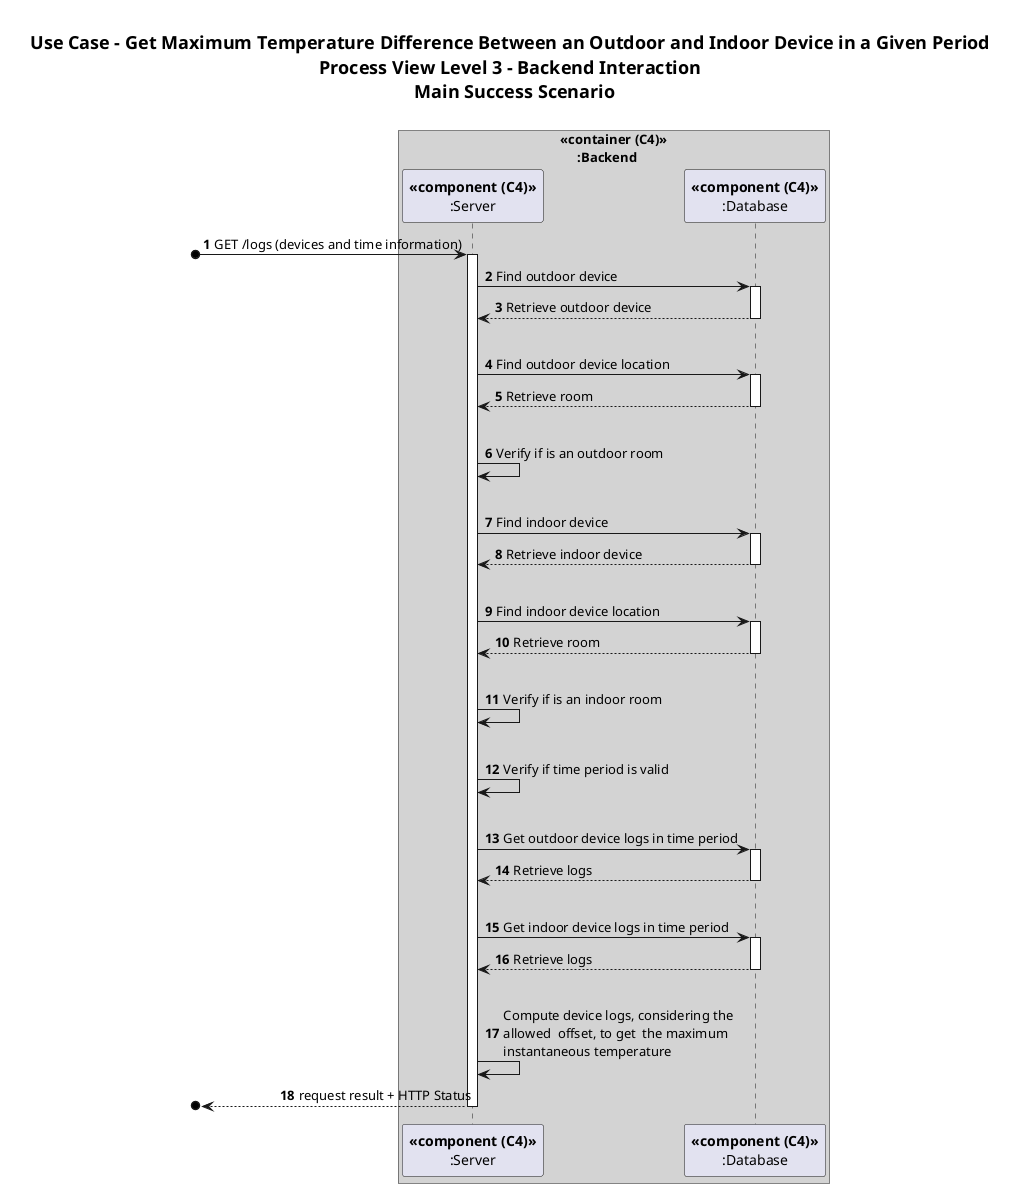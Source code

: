 @startuml
<style>
    title {
      HorizontalAlignment center
      FontSize 18
      padding 20
    }
</style>

title Use Case - Get Maximum Temperature Difference Between an Outdoor and Indoor Device in a Given Period \nProcess View Level 3 - Backend Interaction \n Main Success Scenario
autonumber

!pragma teoz true

box "<<container (C4)>>\n     :Backend" #LightGrey
  participant "**<<component (C4)>>**\n:Server" as SERVER
  participant "**<<component (C4)>>**\n:Database" as DB
end box

[o-> SERVER : GET /logs (devices and time information)
activate SERVER

SERVER -> DB: Find outdoor device
activate DB
DB --> SERVER: Retrieve outdoor device
deactivate DB
|||
SERVER -> DB: Find outdoor device location
activate DB
DB --> SERVER: Retrieve room
deactivate DB
|||
SERVER -> SERVER: Verify if is an outdoor room
|||
SERVER -> DB: Find indoor device
activate DB
DB --> SERVER: Retrieve indoor device
deactivate DB
|||
SERVER -> DB: Find indoor device location
activate DB
DB --> SERVER: Retrieve room
deactivate DB
|||
SERVER -> SERVER: Verify if is an indoor room
|||
SERVER -> SERVER : Verify if time period is valid
|||
SERVER -> DB: Get outdoor device logs in time period
activate DB
DB --> SERVER: Retrieve logs
deactivate DB
|||
SERVER -> DB: Get indoor device logs in time period
activate DB
DB --> SERVER: Retrieve logs
deactivate DB
|||
SERVER -> SERVER : Compute device logs, considering the \nallowed \
 offset, to get  the maximum \ninstantaneous temperature


[o<-- SERVER : request result + HTTP Status
deactivate SERVER

@enduml